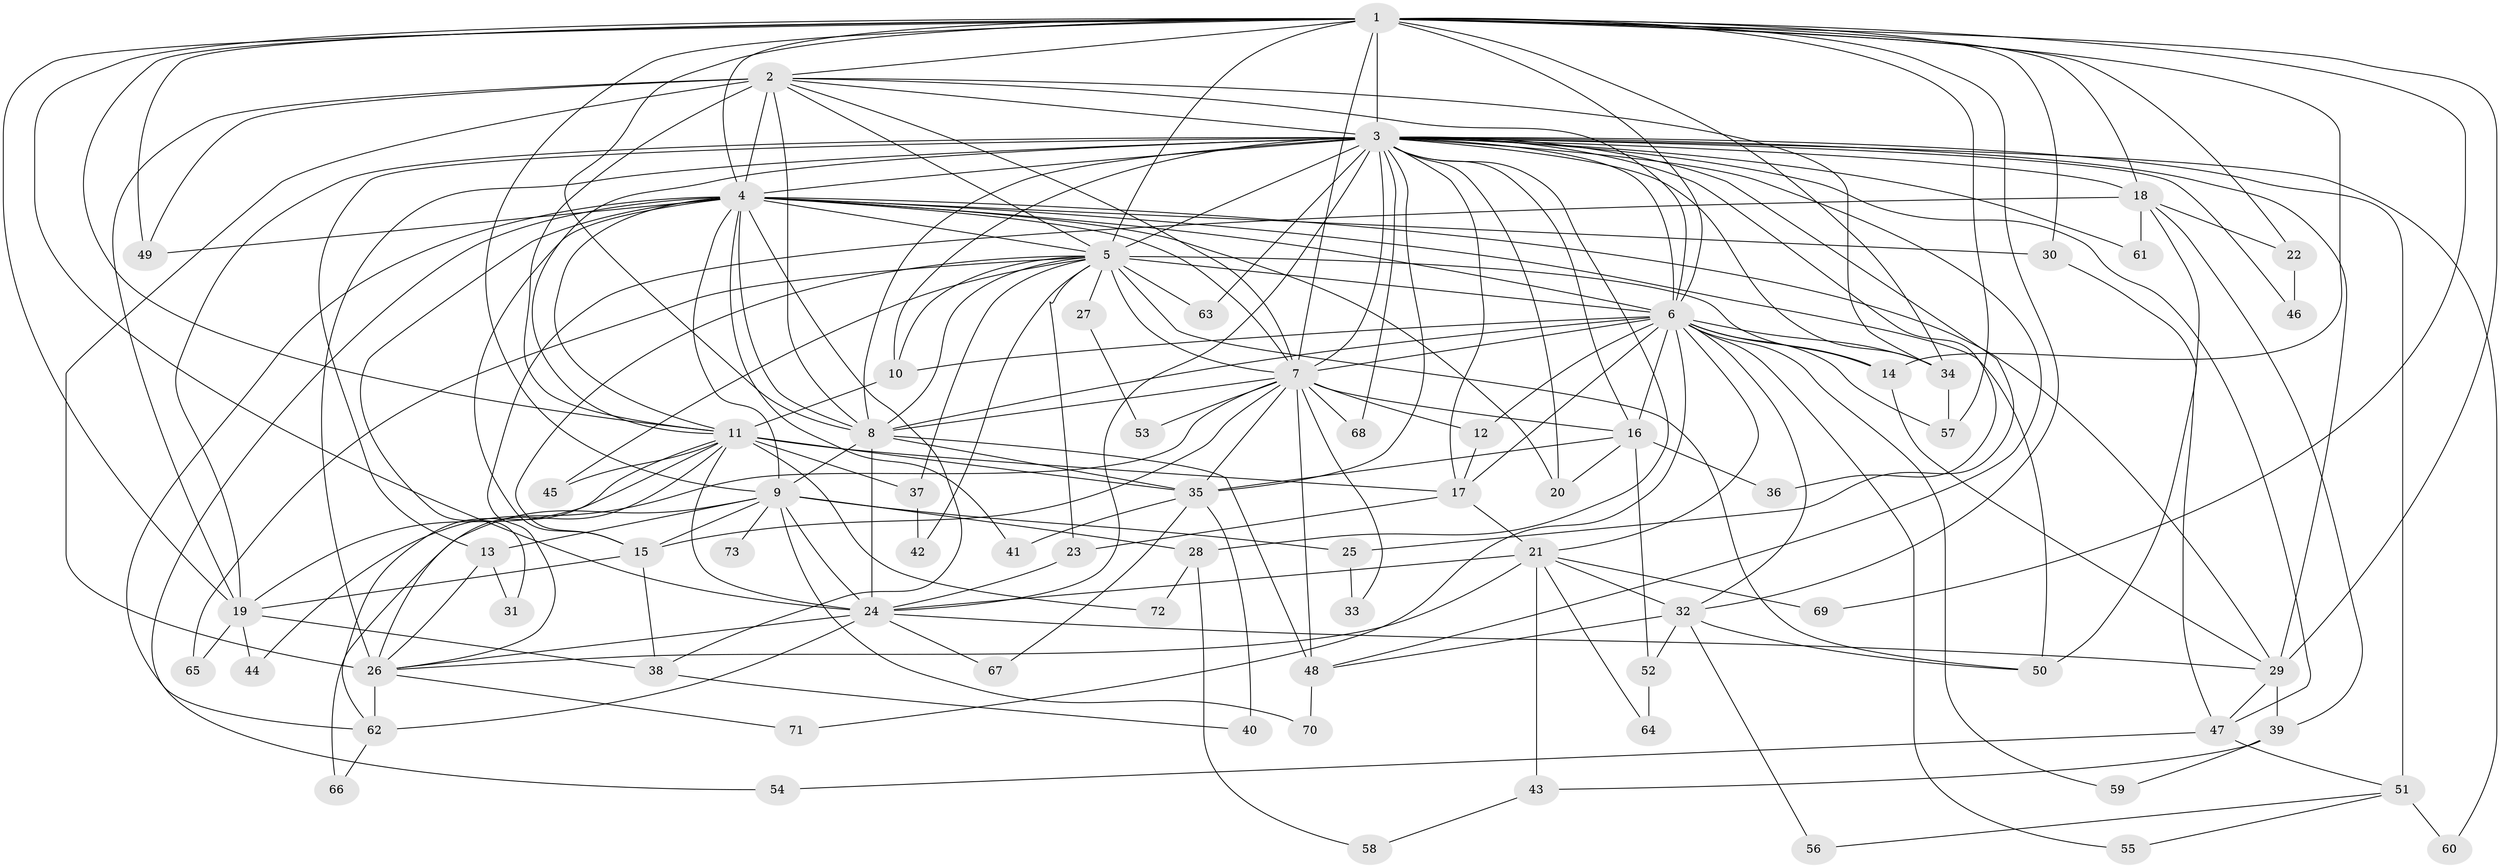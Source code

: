 // original degree distribution, {19: 0.02054794520547945, 22: 0.0136986301369863, 27: 0.00684931506849315, 34: 0.00684931506849315, 23: 0.0136986301369863, 21: 0.00684931506849315, 11: 0.00684931506849315, 15: 0.00684931506849315, 3: 0.2328767123287671, 4: 0.08904109589041095, 2: 0.5136986301369864, 7: 0.03424657534246575, 5: 0.03424657534246575, 9: 0.00684931506849315, 6: 0.00684931506849315}
// Generated by graph-tools (version 1.1) at 2025/49/03/04/25 22:49:57]
// undirected, 73 vertices, 200 edges
graph export_dot {
  node [color=gray90,style=filled];
  1;
  2;
  3;
  4;
  5;
  6;
  7;
  8;
  9;
  10;
  11;
  12;
  13;
  14;
  15;
  16;
  17;
  18;
  19;
  20;
  21;
  22;
  23;
  24;
  25;
  26;
  27;
  28;
  29;
  30;
  31;
  32;
  33;
  34;
  35;
  36;
  37;
  38;
  39;
  40;
  41;
  42;
  43;
  44;
  45;
  46;
  47;
  48;
  49;
  50;
  51;
  52;
  53;
  54;
  55;
  56;
  57;
  58;
  59;
  60;
  61;
  62;
  63;
  64;
  65;
  66;
  67;
  68;
  69;
  70;
  71;
  72;
  73;
  1 -- 2 [weight=2.0];
  1 -- 3 [weight=4.0];
  1 -- 4 [weight=2.0];
  1 -- 5 [weight=2.0];
  1 -- 6 [weight=3.0];
  1 -- 7 [weight=2.0];
  1 -- 8 [weight=2.0];
  1 -- 9 [weight=1.0];
  1 -- 11 [weight=2.0];
  1 -- 14 [weight=1.0];
  1 -- 18 [weight=1.0];
  1 -- 19 [weight=1.0];
  1 -- 22 [weight=1.0];
  1 -- 24 [weight=1.0];
  1 -- 29 [weight=4.0];
  1 -- 30 [weight=1.0];
  1 -- 32 [weight=1.0];
  1 -- 34 [weight=1.0];
  1 -- 49 [weight=2.0];
  1 -- 57 [weight=1.0];
  1 -- 69 [weight=1.0];
  2 -- 3 [weight=2.0];
  2 -- 4 [weight=1.0];
  2 -- 5 [weight=1.0];
  2 -- 6 [weight=1.0];
  2 -- 7 [weight=1.0];
  2 -- 8 [weight=2.0];
  2 -- 11 [weight=1.0];
  2 -- 19 [weight=1.0];
  2 -- 26 [weight=8.0];
  2 -- 34 [weight=1.0];
  2 -- 49 [weight=1.0];
  3 -- 4 [weight=3.0];
  3 -- 5 [weight=3.0];
  3 -- 6 [weight=3.0];
  3 -- 7 [weight=3.0];
  3 -- 8 [weight=2.0];
  3 -- 10 [weight=1.0];
  3 -- 11 [weight=3.0];
  3 -- 13 [weight=1.0];
  3 -- 16 [weight=1.0];
  3 -- 17 [weight=1.0];
  3 -- 18 [weight=1.0];
  3 -- 19 [weight=1.0];
  3 -- 20 [weight=1.0];
  3 -- 24 [weight=2.0];
  3 -- 25 [weight=1.0];
  3 -- 26 [weight=2.0];
  3 -- 28 [weight=1.0];
  3 -- 29 [weight=1.0];
  3 -- 34 [weight=1.0];
  3 -- 35 [weight=1.0];
  3 -- 36 [weight=1.0];
  3 -- 46 [weight=1.0];
  3 -- 47 [weight=1.0];
  3 -- 48 [weight=1.0];
  3 -- 51 [weight=3.0];
  3 -- 60 [weight=1.0];
  3 -- 61 [weight=1.0];
  3 -- 63 [weight=1.0];
  3 -- 68 [weight=1.0];
  4 -- 5 [weight=1.0];
  4 -- 6 [weight=1.0];
  4 -- 7 [weight=1.0];
  4 -- 8 [weight=2.0];
  4 -- 9 [weight=1.0];
  4 -- 11 [weight=3.0];
  4 -- 15 [weight=2.0];
  4 -- 20 [weight=1.0];
  4 -- 29 [weight=1.0];
  4 -- 30 [weight=1.0];
  4 -- 31 [weight=1.0];
  4 -- 38 [weight=1.0];
  4 -- 41 [weight=1.0];
  4 -- 49 [weight=1.0];
  4 -- 50 [weight=1.0];
  4 -- 54 [weight=1.0];
  4 -- 62 [weight=1.0];
  5 -- 6 [weight=1.0];
  5 -- 7 [weight=1.0];
  5 -- 8 [weight=1.0];
  5 -- 10 [weight=1.0];
  5 -- 14 [weight=2.0];
  5 -- 15 [weight=1.0];
  5 -- 23 [weight=1.0];
  5 -- 27 [weight=1.0];
  5 -- 37 [weight=1.0];
  5 -- 42 [weight=1.0];
  5 -- 45 [weight=1.0];
  5 -- 50 [weight=1.0];
  5 -- 63 [weight=1.0];
  5 -- 65 [weight=1.0];
  6 -- 7 [weight=1.0];
  6 -- 8 [weight=2.0];
  6 -- 10 [weight=1.0];
  6 -- 12 [weight=1.0];
  6 -- 14 [weight=1.0];
  6 -- 16 [weight=1.0];
  6 -- 17 [weight=1.0];
  6 -- 21 [weight=1.0];
  6 -- 32 [weight=1.0];
  6 -- 34 [weight=1.0];
  6 -- 55 [weight=1.0];
  6 -- 57 [weight=1.0];
  6 -- 59 [weight=1.0];
  6 -- 71 [weight=1.0];
  7 -- 8 [weight=1.0];
  7 -- 12 [weight=1.0];
  7 -- 15 [weight=1.0];
  7 -- 16 [weight=1.0];
  7 -- 33 [weight=1.0];
  7 -- 35 [weight=1.0];
  7 -- 44 [weight=1.0];
  7 -- 48 [weight=1.0];
  7 -- 53 [weight=1.0];
  7 -- 68 [weight=1.0];
  8 -- 9 [weight=1.0];
  8 -- 24 [weight=9.0];
  8 -- 35 [weight=1.0];
  8 -- 48 [weight=1.0];
  9 -- 13 [weight=1.0];
  9 -- 15 [weight=1.0];
  9 -- 24 [weight=1.0];
  9 -- 25 [weight=1.0];
  9 -- 28 [weight=1.0];
  9 -- 66 [weight=1.0];
  9 -- 70 [weight=1.0];
  9 -- 73 [weight=1.0];
  10 -- 11 [weight=12.0];
  11 -- 17 [weight=1.0];
  11 -- 19 [weight=1.0];
  11 -- 24 [weight=1.0];
  11 -- 26 [weight=1.0];
  11 -- 35 [weight=1.0];
  11 -- 37 [weight=1.0];
  11 -- 45 [weight=1.0];
  11 -- 62 [weight=1.0];
  11 -- 72 [weight=1.0];
  12 -- 17 [weight=1.0];
  13 -- 26 [weight=1.0];
  13 -- 31 [weight=1.0];
  14 -- 29 [weight=1.0];
  15 -- 19 [weight=2.0];
  15 -- 38 [weight=1.0];
  16 -- 20 [weight=1.0];
  16 -- 35 [weight=1.0];
  16 -- 36 [weight=1.0];
  16 -- 52 [weight=1.0];
  17 -- 21 [weight=1.0];
  17 -- 23 [weight=1.0];
  18 -- 22 [weight=1.0];
  18 -- 26 [weight=1.0];
  18 -- 39 [weight=1.0];
  18 -- 50 [weight=1.0];
  18 -- 61 [weight=1.0];
  19 -- 38 [weight=1.0];
  19 -- 44 [weight=1.0];
  19 -- 65 [weight=1.0];
  21 -- 24 [weight=1.0];
  21 -- 26 [weight=2.0];
  21 -- 32 [weight=1.0];
  21 -- 43 [weight=1.0];
  21 -- 64 [weight=1.0];
  21 -- 69 [weight=1.0];
  22 -- 46 [weight=1.0];
  23 -- 24 [weight=1.0];
  24 -- 26 [weight=2.0];
  24 -- 29 [weight=1.0];
  24 -- 62 [weight=1.0];
  24 -- 67 [weight=1.0];
  25 -- 33 [weight=1.0];
  26 -- 62 [weight=1.0];
  26 -- 71 [weight=1.0];
  27 -- 53 [weight=1.0];
  28 -- 58 [weight=1.0];
  28 -- 72 [weight=1.0];
  29 -- 39 [weight=1.0];
  29 -- 47 [weight=1.0];
  30 -- 47 [weight=1.0];
  32 -- 48 [weight=1.0];
  32 -- 50 [weight=1.0];
  32 -- 52 [weight=1.0];
  32 -- 56 [weight=1.0];
  34 -- 57 [weight=1.0];
  35 -- 40 [weight=1.0];
  35 -- 41 [weight=1.0];
  35 -- 67 [weight=1.0];
  37 -- 42 [weight=1.0];
  38 -- 40 [weight=1.0];
  39 -- 43 [weight=1.0];
  39 -- 59 [weight=1.0];
  43 -- 58 [weight=1.0];
  47 -- 51 [weight=1.0];
  47 -- 54 [weight=1.0];
  48 -- 70 [weight=1.0];
  51 -- 55 [weight=1.0];
  51 -- 56 [weight=1.0];
  51 -- 60 [weight=1.0];
  52 -- 64 [weight=1.0];
  62 -- 66 [weight=1.0];
}
